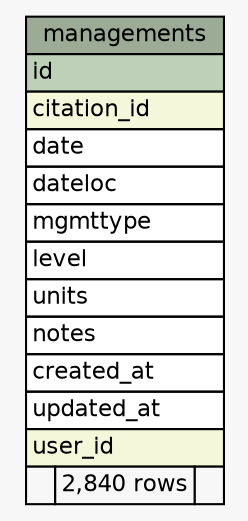 // dot 2.30.1 on Mac OS X 10.7.5
// SchemaSpy rev 590
digraph "managements" {
  graph [
    rankdir="RL"
    bgcolor="#f7f7f7"
    nodesep="0.18"
    ranksep="0.46"
    fontname="Helvetica"
    fontsize="11"
  ];
  node [
    fontname="Helvetica"
    fontsize="11"
    shape="plaintext"
  ];
  edge [
    arrowsize="0.8"
  ];
  "managements" [
    label=<
    <TABLE BORDER="0" CELLBORDER="1" CELLSPACING="0" BGCOLOR="#ffffff">
      <TR><TD COLSPAN="3" BGCOLOR="#9bab96" ALIGN="CENTER">managements</TD></TR>
      <TR><TD PORT="id" COLSPAN="3" BGCOLOR="#bed1b8" ALIGN="LEFT">id</TD></TR>
      <TR><TD PORT="citation_id" COLSPAN="3" BGCOLOR="#f4f7da" ALIGN="LEFT">citation_id</TD></TR>
      <TR><TD PORT="date" COLSPAN="3" ALIGN="LEFT">date</TD></TR>
      <TR><TD PORT="dateloc" COLSPAN="3" ALIGN="LEFT">dateloc</TD></TR>
      <TR><TD PORT="mgmttype" COLSPAN="3" ALIGN="LEFT">mgmttype</TD></TR>
      <TR><TD PORT="level" COLSPAN="3" ALIGN="LEFT">level</TD></TR>
      <TR><TD PORT="units" COLSPAN="3" ALIGN="LEFT">units</TD></TR>
      <TR><TD PORT="notes" COLSPAN="3" ALIGN="LEFT">notes</TD></TR>
      <TR><TD PORT="created_at" COLSPAN="3" ALIGN="LEFT">created_at</TD></TR>
      <TR><TD PORT="updated_at" COLSPAN="3" ALIGN="LEFT">updated_at</TD></TR>
      <TR><TD PORT="user_id" COLSPAN="3" BGCOLOR="#f4f7da" ALIGN="LEFT">user_id</TD></TR>
      <TR><TD ALIGN="LEFT" BGCOLOR="#f7f7f7">  </TD><TD ALIGN="RIGHT" BGCOLOR="#f7f7f7">2,840 rows</TD><TD ALIGN="RIGHT" BGCOLOR="#f7f7f7">  </TD></TR>
    </TABLE>>
    URL="tables/managements.html"
    tooltip="managements"
  ];
}
